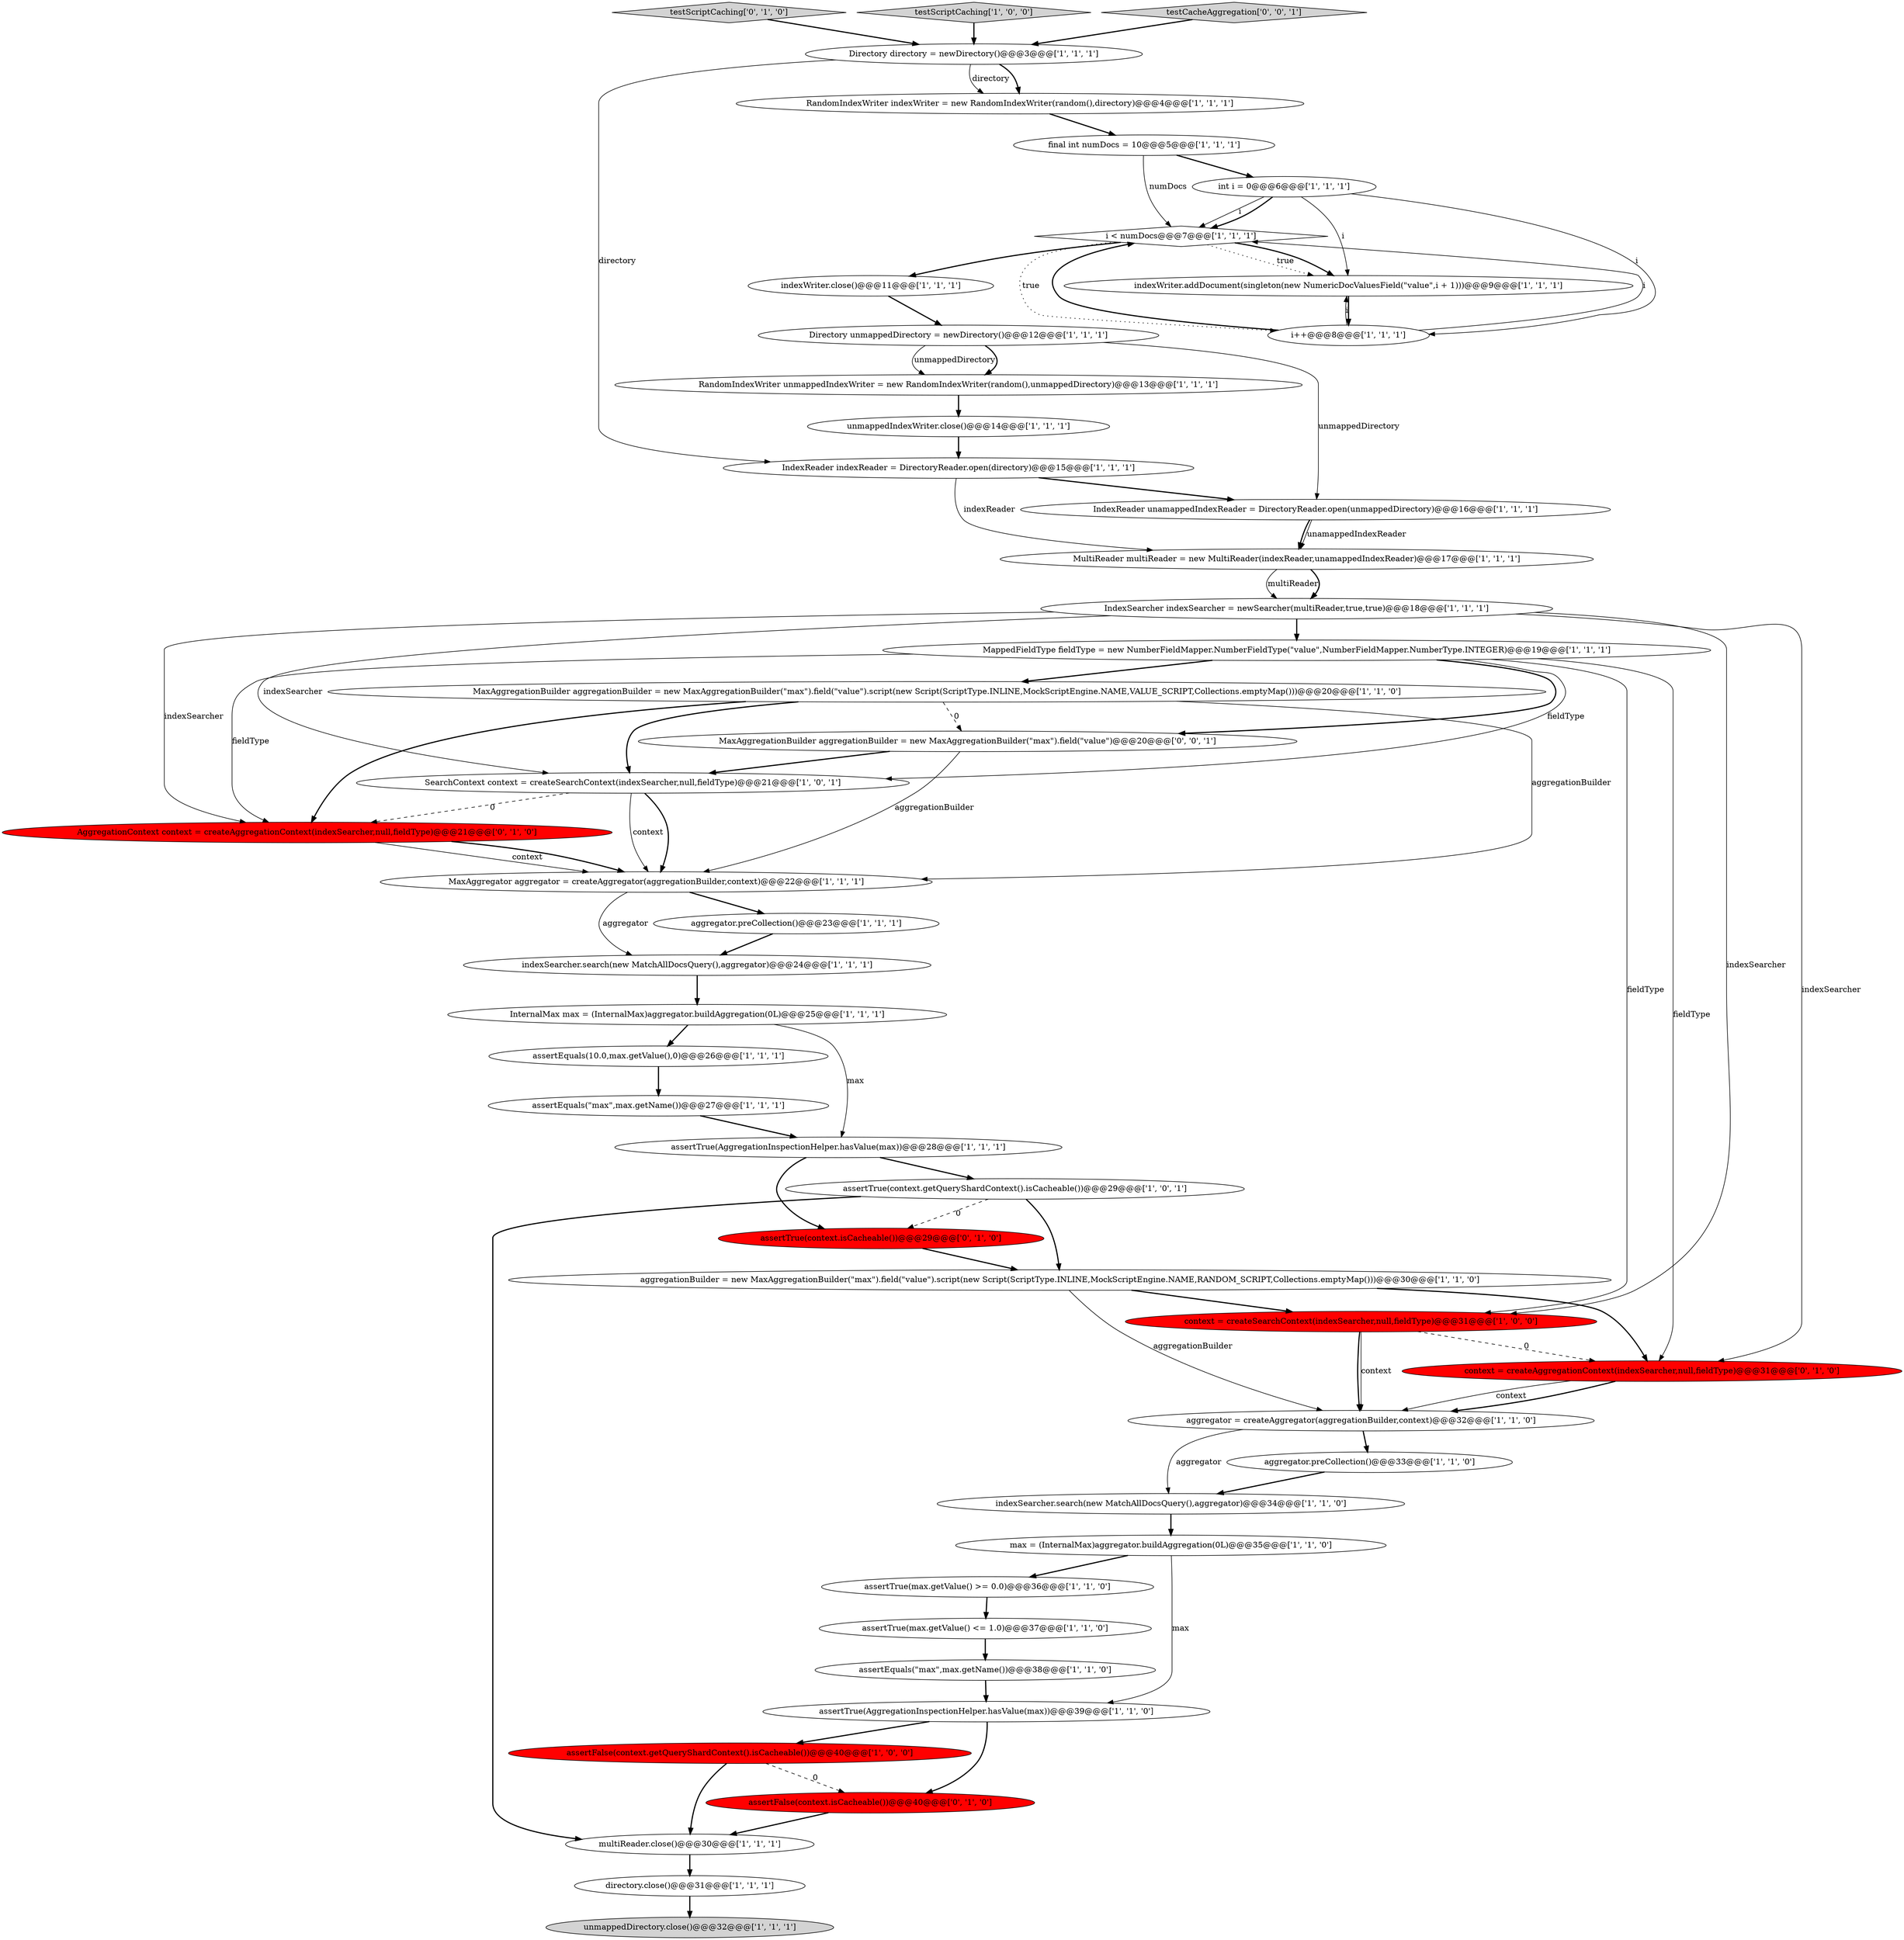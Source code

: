 digraph {
42 [style = filled, label = "AggregationContext context = createAggregationContext(indexSearcher,null,fieldType)@@@21@@@['0', '1', '0']", fillcolor = red, shape = ellipse image = "AAA1AAABBB2BBB"];
39 [style = filled, label = "MaxAggregationBuilder aggregationBuilder = new MaxAggregationBuilder(\"max\").field(\"value\").script(new Script(ScriptType.INLINE,MockScriptEngine.NAME,VALUE_SCRIPT,Collections.emptyMap()))@@@20@@@['1', '1', '0']", fillcolor = white, shape = ellipse image = "AAA0AAABBB1BBB"];
45 [style = filled, label = "testScriptCaching['0', '1', '0']", fillcolor = lightgray, shape = diamond image = "AAA0AAABBB2BBB"];
7 [style = filled, label = "InternalMax max = (InternalMax)aggregator.buildAggregation(0L)@@@25@@@['1', '1', '1']", fillcolor = white, shape = ellipse image = "AAA0AAABBB1BBB"];
6 [style = filled, label = "context = createSearchContext(indexSearcher,null,fieldType)@@@31@@@['1', '0', '0']", fillcolor = red, shape = ellipse image = "AAA1AAABBB1BBB"];
11 [style = filled, label = "unmappedDirectory.close()@@@32@@@['1', '1', '1']", fillcolor = lightgray, shape = ellipse image = "AAA0AAABBB1BBB"];
21 [style = filled, label = "Directory directory = newDirectory()@@@3@@@['1', '1', '1']", fillcolor = white, shape = ellipse image = "AAA0AAABBB1BBB"];
3 [style = filled, label = "assertTrue(max.getValue() >= 0.0)@@@36@@@['1', '1', '0']", fillcolor = white, shape = ellipse image = "AAA0AAABBB1BBB"];
19 [style = filled, label = "MappedFieldType fieldType = new NumberFieldMapper.NumberFieldType(\"value\",NumberFieldMapper.NumberType.INTEGER)@@@19@@@['1', '1', '1']", fillcolor = white, shape = ellipse image = "AAA0AAABBB1BBB"];
4 [style = filled, label = "assertTrue(max.getValue() <= 1.0)@@@37@@@['1', '1', '0']", fillcolor = white, shape = ellipse image = "AAA0AAABBB1BBB"];
24 [style = filled, label = "indexSearcher.search(new MatchAllDocsQuery(),aggregator)@@@34@@@['1', '1', '0']", fillcolor = white, shape = ellipse image = "AAA0AAABBB1BBB"];
27 [style = filled, label = "assertEquals(\"max\",max.getName())@@@27@@@['1', '1', '1']", fillcolor = white, shape = ellipse image = "AAA0AAABBB1BBB"];
33 [style = filled, label = "RandomIndexWriter unmappedIndexWriter = new RandomIndexWriter(random(),unmappedDirectory)@@@13@@@['1', '1', '1']", fillcolor = white, shape = ellipse image = "AAA0AAABBB1BBB"];
32 [style = filled, label = "indexSearcher.search(new MatchAllDocsQuery(),aggregator)@@@24@@@['1', '1', '1']", fillcolor = white, shape = ellipse image = "AAA0AAABBB1BBB"];
8 [style = filled, label = "aggregationBuilder = new MaxAggregationBuilder(\"max\").field(\"value\").script(new Script(ScriptType.INLINE,MockScriptEngine.NAME,RANDOM_SCRIPT,Collections.emptyMap()))@@@30@@@['1', '1', '0']", fillcolor = white, shape = ellipse image = "AAA0AAABBB1BBB"];
0 [style = filled, label = "IndexReader indexReader = DirectoryReader.open(directory)@@@15@@@['1', '1', '1']", fillcolor = white, shape = ellipse image = "AAA0AAABBB1BBB"];
13 [style = filled, label = "assertEquals(10.0,max.getValue(),0)@@@26@@@['1', '1', '1']", fillcolor = white, shape = ellipse image = "AAA0AAABBB1BBB"];
20 [style = filled, label = "Directory unmappedDirectory = newDirectory()@@@12@@@['1', '1', '1']", fillcolor = white, shape = ellipse image = "AAA0AAABBB1BBB"];
43 [style = filled, label = "assertFalse(context.isCacheable())@@@40@@@['0', '1', '0']", fillcolor = red, shape = ellipse image = "AAA1AAABBB2BBB"];
22 [style = filled, label = "testScriptCaching['1', '0', '0']", fillcolor = lightgray, shape = diamond image = "AAA0AAABBB1BBB"];
17 [style = filled, label = "i < numDocs@@@7@@@['1', '1', '1']", fillcolor = white, shape = diamond image = "AAA0AAABBB1BBB"];
26 [style = filled, label = "MultiReader multiReader = new MultiReader(indexReader,unamappedIndexReader)@@@17@@@['1', '1', '1']", fillcolor = white, shape = ellipse image = "AAA0AAABBB1BBB"];
47 [style = filled, label = "MaxAggregationBuilder aggregationBuilder = new MaxAggregationBuilder(\"max\").field(\"value\")@@@20@@@['0', '0', '1']", fillcolor = white, shape = ellipse image = "AAA0AAABBB3BBB"];
44 [style = filled, label = "assertTrue(context.isCacheable())@@@29@@@['0', '1', '0']", fillcolor = red, shape = ellipse image = "AAA1AAABBB2BBB"];
25 [style = filled, label = "aggregator.preCollection()@@@33@@@['1', '1', '0']", fillcolor = white, shape = ellipse image = "AAA0AAABBB1BBB"];
14 [style = filled, label = "assertTrue(AggregationInspectionHelper.hasValue(max))@@@28@@@['1', '1', '1']", fillcolor = white, shape = ellipse image = "AAA0AAABBB1BBB"];
34 [style = filled, label = "assertTrue(AggregationInspectionHelper.hasValue(max))@@@39@@@['1', '1', '0']", fillcolor = white, shape = ellipse image = "AAA0AAABBB1BBB"];
15 [style = filled, label = "max = (InternalMax)aggregator.buildAggregation(0L)@@@35@@@['1', '1', '0']", fillcolor = white, shape = ellipse image = "AAA0AAABBB1BBB"];
16 [style = filled, label = "indexWriter.close()@@@11@@@['1', '1', '1']", fillcolor = white, shape = ellipse image = "AAA0AAABBB1BBB"];
1 [style = filled, label = "multiReader.close()@@@30@@@['1', '1', '1']", fillcolor = white, shape = ellipse image = "AAA0AAABBB1BBB"];
23 [style = filled, label = "int i = 0@@@6@@@['1', '1', '1']", fillcolor = white, shape = ellipse image = "AAA0AAABBB1BBB"];
30 [style = filled, label = "assertEquals(\"max\",max.getName())@@@38@@@['1', '1', '0']", fillcolor = white, shape = ellipse image = "AAA0AAABBB1BBB"];
37 [style = filled, label = "SearchContext context = createSearchContext(indexSearcher,null,fieldType)@@@21@@@['1', '0', '1']", fillcolor = white, shape = ellipse image = "AAA0AAABBB1BBB"];
9 [style = filled, label = "aggregator.preCollection()@@@23@@@['1', '1', '1']", fillcolor = white, shape = ellipse image = "AAA0AAABBB1BBB"];
2 [style = filled, label = "final int numDocs = 10@@@5@@@['1', '1', '1']", fillcolor = white, shape = ellipse image = "AAA0AAABBB1BBB"];
35 [style = filled, label = "indexWriter.addDocument(singleton(new NumericDocValuesField(\"value\",i + 1)))@@@9@@@['1', '1', '1']", fillcolor = white, shape = ellipse image = "AAA0AAABBB1BBB"];
31 [style = filled, label = "IndexReader unamappedIndexReader = DirectoryReader.open(unmappedDirectory)@@@16@@@['1', '1', '1']", fillcolor = white, shape = ellipse image = "AAA0AAABBB1BBB"];
28 [style = filled, label = "aggregator = createAggregator(aggregationBuilder,context)@@@32@@@['1', '1', '0']", fillcolor = white, shape = ellipse image = "AAA0AAABBB1BBB"];
38 [style = filled, label = "MaxAggregator aggregator = createAggregator(aggregationBuilder,context)@@@22@@@['1', '1', '1']", fillcolor = white, shape = ellipse image = "AAA0AAABBB1BBB"];
18 [style = filled, label = "IndexSearcher indexSearcher = newSearcher(multiReader,true,true)@@@18@@@['1', '1', '1']", fillcolor = white, shape = ellipse image = "AAA0AAABBB1BBB"];
10 [style = filled, label = "RandomIndexWriter indexWriter = new RandomIndexWriter(random(),directory)@@@4@@@['1', '1', '1']", fillcolor = white, shape = ellipse image = "AAA0AAABBB1BBB"];
5 [style = filled, label = "i++@@@8@@@['1', '1', '1']", fillcolor = white, shape = ellipse image = "AAA0AAABBB1BBB"];
40 [style = filled, label = "assertFalse(context.getQueryShardContext().isCacheable())@@@40@@@['1', '0', '0']", fillcolor = red, shape = ellipse image = "AAA1AAABBB1BBB"];
41 [style = filled, label = "context = createAggregationContext(indexSearcher,null,fieldType)@@@31@@@['0', '1', '0']", fillcolor = red, shape = ellipse image = "AAA1AAABBB2BBB"];
29 [style = filled, label = "directory.close()@@@31@@@['1', '1', '1']", fillcolor = white, shape = ellipse image = "AAA0AAABBB1BBB"];
46 [style = filled, label = "testCacheAggregation['0', '0', '1']", fillcolor = lightgray, shape = diamond image = "AAA0AAABBB3BBB"];
12 [style = filled, label = "assertTrue(context.getQueryShardContext().isCacheable())@@@29@@@['1', '0', '1']", fillcolor = white, shape = ellipse image = "AAA0AAABBB1BBB"];
36 [style = filled, label = "unmappedIndexWriter.close()@@@14@@@['1', '1', '1']", fillcolor = white, shape = ellipse image = "AAA0AAABBB1BBB"];
21->10 [style = bold, label=""];
44->8 [style = bold, label=""];
17->35 [style = dotted, label="true"];
23->17 [style = solid, label="i"];
8->6 [style = bold, label=""];
19->6 [style = solid, label="fieldType"];
47->37 [style = bold, label=""];
5->35 [style = solid, label="i"];
3->4 [style = bold, label=""];
37->42 [style = dashed, label="0"];
41->28 [style = bold, label=""];
2->23 [style = bold, label=""];
46->21 [style = bold, label=""];
36->0 [style = bold, label=""];
39->38 [style = solid, label="aggregationBuilder"];
37->38 [style = bold, label=""];
43->1 [style = bold, label=""];
6->41 [style = dashed, label="0"];
31->26 [style = solid, label="unamappedIndexReader"];
18->41 [style = solid, label="indexSearcher"];
12->44 [style = dashed, label="0"];
28->25 [style = bold, label=""];
23->17 [style = bold, label=""];
17->5 [style = dotted, label="true"];
18->37 [style = solid, label="indexSearcher"];
17->16 [style = bold, label=""];
20->31 [style = solid, label="unmappedDirectory"];
21->0 [style = solid, label="directory"];
17->35 [style = bold, label=""];
9->32 [style = bold, label=""];
18->19 [style = bold, label=""];
19->39 [style = bold, label=""];
40->43 [style = dashed, label="0"];
32->7 [style = bold, label=""];
30->34 [style = bold, label=""];
5->17 [style = bold, label=""];
12->1 [style = bold, label=""];
47->38 [style = solid, label="aggregationBuilder"];
0->26 [style = solid, label="indexReader"];
35->5 [style = bold, label=""];
15->34 [style = solid, label="max"];
25->24 [style = bold, label=""];
8->28 [style = solid, label="aggregationBuilder"];
33->36 [style = bold, label=""];
26->18 [style = solid, label="multiReader"];
45->21 [style = bold, label=""];
10->2 [style = bold, label=""];
42->38 [style = solid, label="context"];
16->20 [style = bold, label=""];
39->42 [style = bold, label=""];
42->38 [style = bold, label=""];
29->11 [style = bold, label=""];
0->31 [style = bold, label=""];
39->37 [style = bold, label=""];
19->37 [style = solid, label="fieldType"];
8->41 [style = bold, label=""];
34->40 [style = bold, label=""];
27->14 [style = bold, label=""];
20->33 [style = solid, label="unmappedDirectory"];
38->9 [style = bold, label=""];
19->41 [style = solid, label="fieldType"];
15->3 [style = bold, label=""];
5->17 [style = solid, label="i"];
6->28 [style = solid, label="context"];
31->26 [style = bold, label=""];
19->47 [style = bold, label=""];
13->27 [style = bold, label=""];
23->35 [style = solid, label="i"];
12->8 [style = bold, label=""];
19->42 [style = solid, label="fieldType"];
39->47 [style = dashed, label="0"];
7->14 [style = solid, label="max"];
1->29 [style = bold, label=""];
21->10 [style = solid, label="directory"];
34->43 [style = bold, label=""];
24->15 [style = bold, label=""];
38->32 [style = solid, label="aggregator"];
7->13 [style = bold, label=""];
28->24 [style = solid, label="aggregator"];
2->17 [style = solid, label="numDocs"];
22->21 [style = bold, label=""];
14->44 [style = bold, label=""];
20->33 [style = bold, label=""];
18->6 [style = solid, label="indexSearcher"];
40->1 [style = bold, label=""];
4->30 [style = bold, label=""];
23->5 [style = solid, label="i"];
37->38 [style = solid, label="context"];
41->28 [style = solid, label="context"];
14->12 [style = bold, label=""];
6->28 [style = bold, label=""];
26->18 [style = bold, label=""];
18->42 [style = solid, label="indexSearcher"];
}
